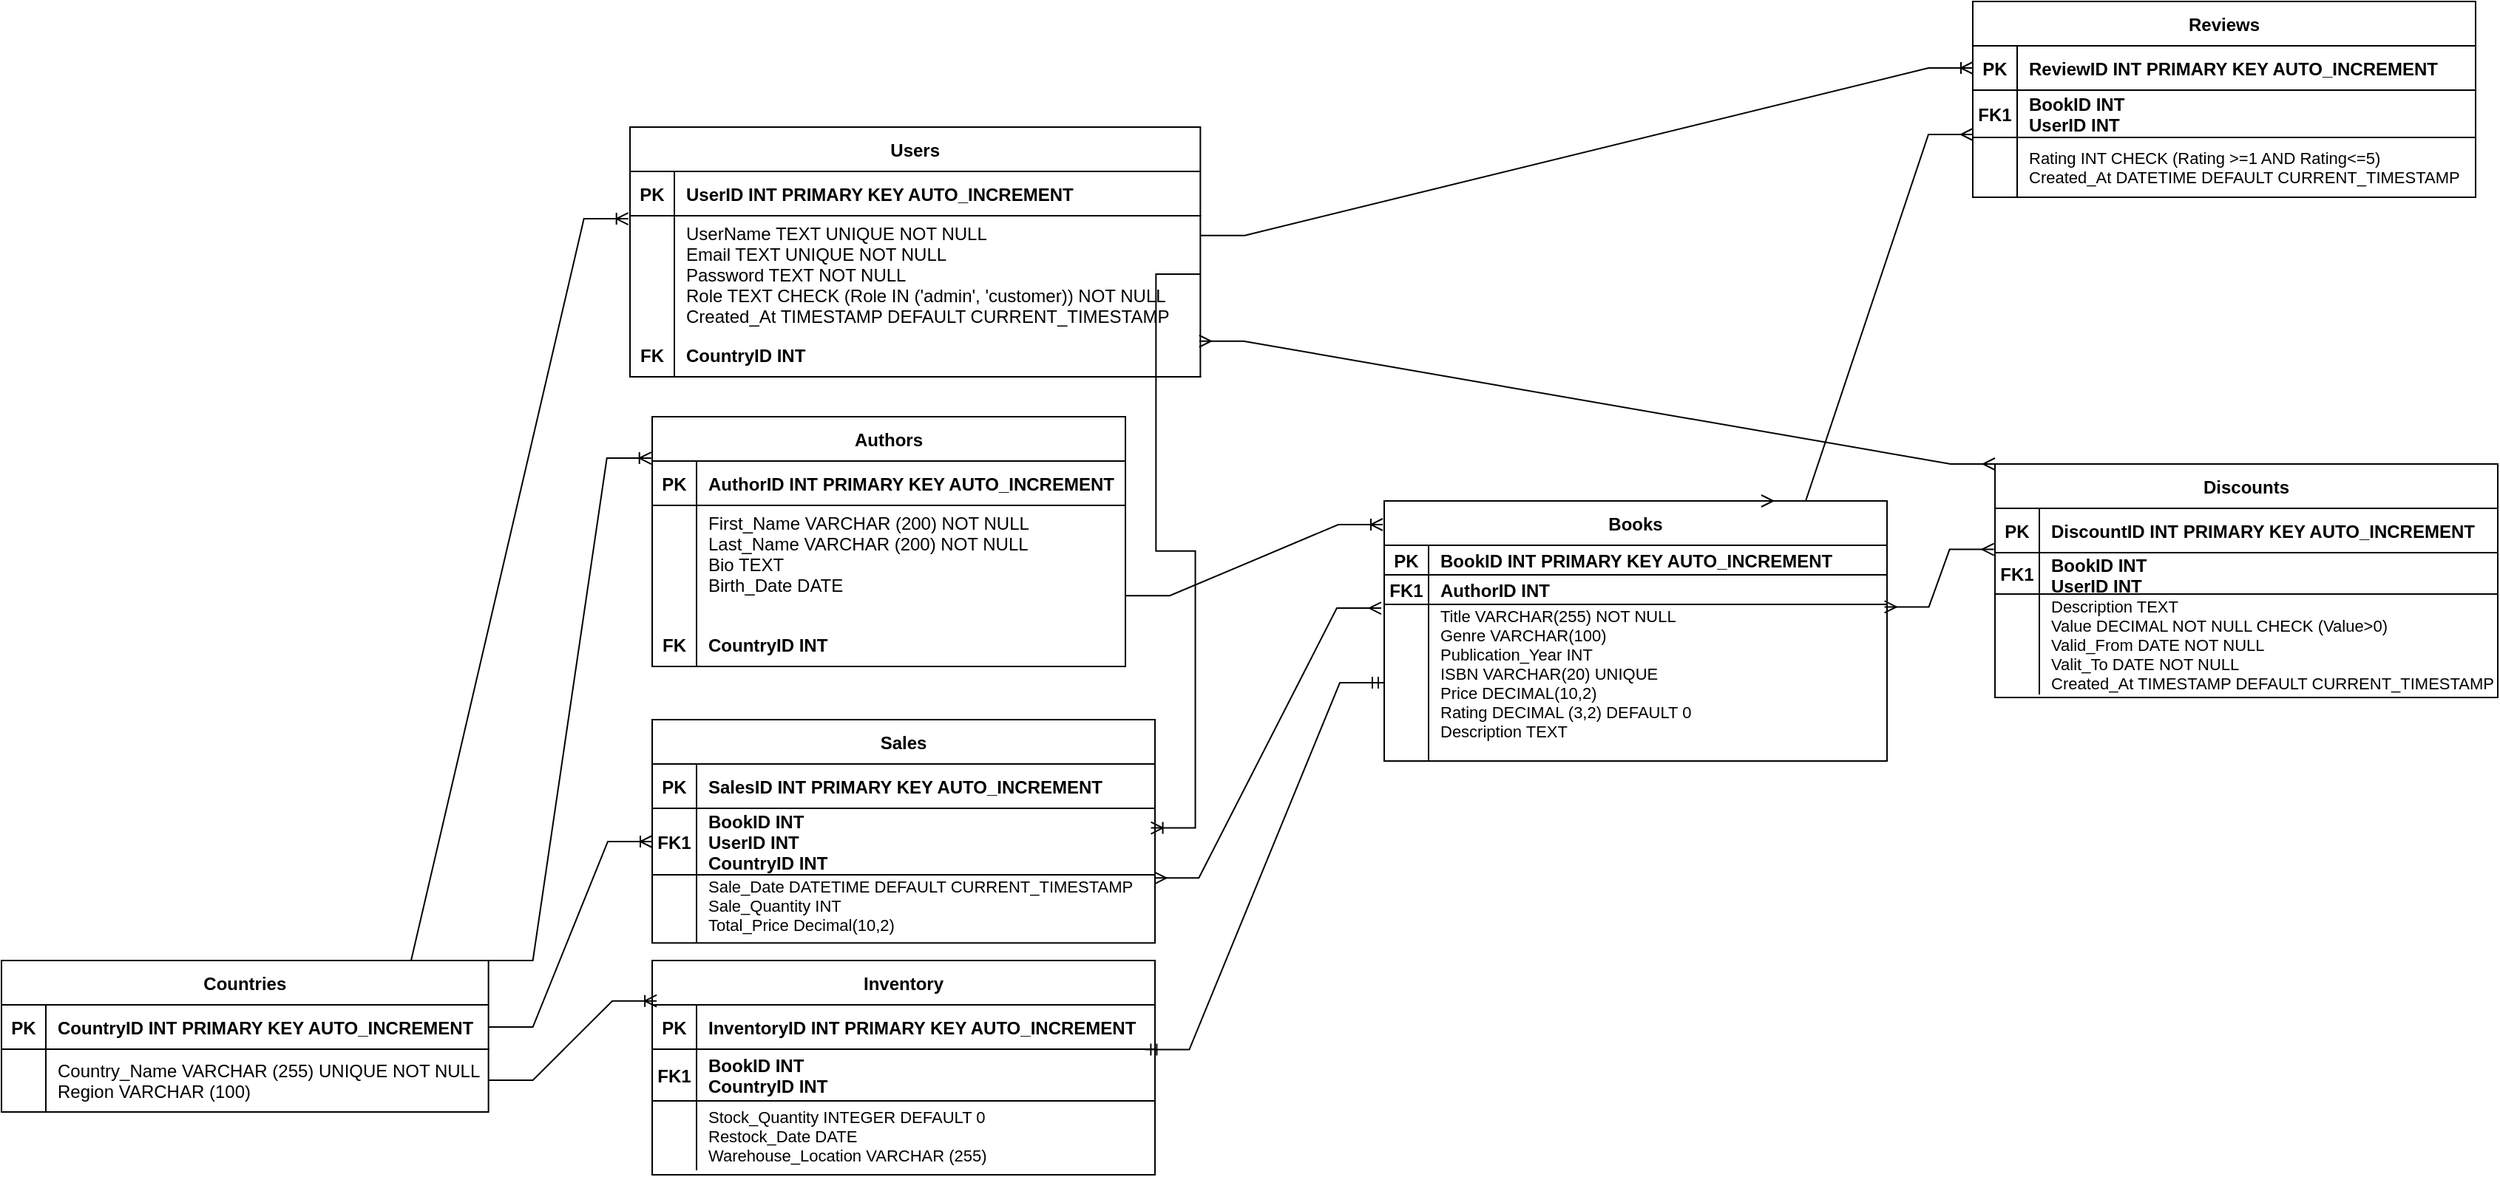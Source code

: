 <mxfile version="26.0.4" pages="2">
  <diagram id="R2lEEEUBdFMjLlhIrx00" name="Page-1">
    <mxGraphModel dx="1886" dy="606" grid="0" gridSize="10" guides="1" tooltips="1" connect="1" arrows="1" fold="1" page="1" pageScale="1" pageWidth="850" pageHeight="1100" background="none" math="0" shadow="0" extFonts="Permanent Marker^https://fonts.googleapis.com/css?family=Permanent+Marker">
      <root>
        <mxCell id="0" />
        <mxCell id="1" parent="0" />
        <mxCell id="cJ01mi0zLi6aFo62liPZ-1" value="Books" style="shape=table;startSize=30;container=1;collapsible=1;childLayout=tableLayout;fixedRows=1;rowLines=0;fontStyle=1;align=center;resizeLast=1;" parent="1" vertex="1">
          <mxGeometry x="92" y="601" width="340" height="176" as="geometry">
            <mxRectangle x="255" y="7" width="100" height="30" as="alternateBounds" />
          </mxGeometry>
        </mxCell>
        <mxCell id="cJ01mi0zLi6aFo62liPZ-2" value="" style="shape=partialRectangle;collapsible=0;dropTarget=0;pointerEvents=0;fillColor=none;points=[[0,0.5],[1,0.5]];portConstraint=eastwest;top=0;left=0;right=0;bottom=1;" parent="cJ01mi0zLi6aFo62liPZ-1" vertex="1">
          <mxGeometry y="30" width="340" height="20" as="geometry" />
        </mxCell>
        <mxCell id="cJ01mi0zLi6aFo62liPZ-3" value="PK" style="shape=partialRectangle;overflow=hidden;connectable=0;fillColor=none;top=0;left=0;bottom=0;right=0;fontStyle=1;" parent="cJ01mi0zLi6aFo62liPZ-2" vertex="1">
          <mxGeometry width="30" height="20" as="geometry">
            <mxRectangle width="30" height="20" as="alternateBounds" />
          </mxGeometry>
        </mxCell>
        <mxCell id="cJ01mi0zLi6aFo62liPZ-4" value="BookID INT PRIMARY KEY AUTO_INCREMENT" style="shape=partialRectangle;overflow=hidden;connectable=0;fillColor=none;top=0;left=0;bottom=0;right=0;align=left;spacingLeft=6;fontStyle=1;" parent="cJ01mi0zLi6aFo62liPZ-2" vertex="1">
          <mxGeometry x="30" width="310" height="20" as="geometry">
            <mxRectangle width="310" height="20" as="alternateBounds" />
          </mxGeometry>
        </mxCell>
        <mxCell id="cJ01mi0zLi6aFo62liPZ-5" value="" style="shape=partialRectangle;collapsible=0;dropTarget=0;pointerEvents=0;fillColor=none;points=[[0,0.5],[1,0.5]];portConstraint=eastwest;top=0;left=0;right=0;bottom=1;" parent="cJ01mi0zLi6aFo62liPZ-1" vertex="1">
          <mxGeometry y="50" width="340" height="20" as="geometry" />
        </mxCell>
        <mxCell id="cJ01mi0zLi6aFo62liPZ-6" value="FK1" style="shape=partialRectangle;overflow=hidden;connectable=0;fillColor=none;top=0;left=0;bottom=0;right=0;fontStyle=1;" parent="cJ01mi0zLi6aFo62liPZ-5" vertex="1">
          <mxGeometry width="30" height="20" as="geometry">
            <mxRectangle width="30" height="20" as="alternateBounds" />
          </mxGeometry>
        </mxCell>
        <mxCell id="cJ01mi0zLi6aFo62liPZ-7" value="AuthorID INT " style="shape=partialRectangle;overflow=hidden;connectable=0;fillColor=none;top=0;left=0;bottom=0;right=0;align=left;spacingLeft=6;fontStyle=1;" parent="cJ01mi0zLi6aFo62liPZ-5" vertex="1">
          <mxGeometry x="30" width="310" height="20" as="geometry">
            <mxRectangle width="310" height="20" as="alternateBounds" />
          </mxGeometry>
        </mxCell>
        <mxCell id="cJ01mi0zLi6aFo62liPZ-8" value="" style="shape=partialRectangle;collapsible=0;dropTarget=0;pointerEvents=0;fillColor=none;points=[[0,0.5],[1,0.5]];portConstraint=eastwest;top=0;left=0;right=0;bottom=0;" parent="cJ01mi0zLi6aFo62liPZ-1" vertex="1">
          <mxGeometry y="70" width="340" height="106" as="geometry" />
        </mxCell>
        <mxCell id="cJ01mi0zLi6aFo62liPZ-9" value="" style="shape=partialRectangle;overflow=hidden;connectable=0;fillColor=none;top=0;left=0;bottom=0;right=0;" parent="cJ01mi0zLi6aFo62liPZ-8" vertex="1">
          <mxGeometry width="30" height="106" as="geometry">
            <mxRectangle width="30" height="106" as="alternateBounds" />
          </mxGeometry>
        </mxCell>
        <mxCell id="cJ01mi0zLi6aFo62liPZ-10" value="Title VARCHAR(255) NOT NULL&#xa;Genre VARCHAR(100)&#xa;Publication_Year INT&#xa;ISBN VARCHAR(20) UNIQUE&#xa;Price DECIMAL(10,2)&#xa;Rating DECIMAL (3,2) DEFAULT 0&#xa;Description TEXT&#xa;" style="shape=partialRectangle;overflow=hidden;connectable=0;fillColor=none;top=0;left=0;bottom=0;right=0;align=left;spacingLeft=6;fontSize=11;" parent="cJ01mi0zLi6aFo62liPZ-8" vertex="1">
          <mxGeometry x="30" width="310" height="106" as="geometry">
            <mxRectangle width="310" height="106" as="alternateBounds" />
          </mxGeometry>
        </mxCell>
        <mxCell id="cJ01mi0zLi6aFo62liPZ-11" value="Authors" style="shape=table;startSize=30;container=1;collapsible=1;childLayout=tableLayout;fixedRows=1;rowLines=0;fontStyle=1;align=center;resizeLast=1;" parent="1" vertex="1">
          <mxGeometry x="-403" y="544" width="320" height="169" as="geometry">
            <mxRectangle x="150" y="320" width="100" height="30" as="alternateBounds" />
          </mxGeometry>
        </mxCell>
        <mxCell id="cJ01mi0zLi6aFo62liPZ-12" value="" style="shape=partialRectangle;collapsible=0;dropTarget=0;pointerEvents=0;fillColor=none;points=[[0,0.5],[1,0.5]];portConstraint=eastwest;top=0;left=0;right=0;bottom=1;" parent="cJ01mi0zLi6aFo62liPZ-11" vertex="1">
          <mxGeometry y="30" width="320" height="30" as="geometry" />
        </mxCell>
        <mxCell id="cJ01mi0zLi6aFo62liPZ-13" value="PK" style="shape=partialRectangle;overflow=hidden;connectable=0;fillColor=none;top=0;left=0;bottom=0;right=0;fontStyle=1;" parent="cJ01mi0zLi6aFo62liPZ-12" vertex="1">
          <mxGeometry width="30" height="30" as="geometry">
            <mxRectangle width="30" height="30" as="alternateBounds" />
          </mxGeometry>
        </mxCell>
        <mxCell id="cJ01mi0zLi6aFo62liPZ-14" value="AuthorID INT PRIMARY KEY AUTO_INCREMENT" style="shape=partialRectangle;overflow=hidden;connectable=0;fillColor=none;top=0;left=0;bottom=0;right=0;align=left;spacingLeft=6;fontStyle=1;" parent="cJ01mi0zLi6aFo62liPZ-12" vertex="1">
          <mxGeometry x="30" width="290" height="30" as="geometry">
            <mxRectangle width="290" height="30" as="alternateBounds" />
          </mxGeometry>
        </mxCell>
        <mxCell id="cJ01mi0zLi6aFo62liPZ-15" value="" style="shape=partialRectangle;collapsible=0;dropTarget=0;pointerEvents=0;fillColor=none;points=[[0,0.5],[1,0.5]];portConstraint=eastwest;top=0;left=0;right=0;bottom=0;" parent="cJ01mi0zLi6aFo62liPZ-11" vertex="1">
          <mxGeometry y="60" width="320" height="79" as="geometry" />
        </mxCell>
        <mxCell id="cJ01mi0zLi6aFo62liPZ-16" value="" style="shape=partialRectangle;overflow=hidden;connectable=0;fillColor=none;top=0;left=0;bottom=0;right=0;" parent="cJ01mi0zLi6aFo62liPZ-15" vertex="1">
          <mxGeometry width="30" height="79" as="geometry">
            <mxRectangle width="30" height="79" as="alternateBounds" />
          </mxGeometry>
        </mxCell>
        <mxCell id="cJ01mi0zLi6aFo62liPZ-17" value="First_Name VARCHAR (200) NOT NULL&#xa;Last_Name VARCHAR (200) NOT NULL&#xa;Bio TEXT&#xa;Birth_Date DATE&#xa;" style="shape=partialRectangle;overflow=hidden;connectable=0;fillColor=none;top=0;left=0;bottom=0;right=0;align=left;spacingLeft=6;" parent="cJ01mi0zLi6aFo62liPZ-15" vertex="1">
          <mxGeometry x="30" width="290" height="79" as="geometry">
            <mxRectangle width="290" height="79" as="alternateBounds" />
          </mxGeometry>
        </mxCell>
        <mxCell id="N1fqVSx4eap81jXEMz1H-4" value="" style="shape=partialRectangle;collapsible=0;dropTarget=0;pointerEvents=0;fillColor=none;points=[[0,0.5],[1,0.5]];portConstraint=eastwest;top=0;left=0;right=0;bottom=1;" parent="cJ01mi0zLi6aFo62liPZ-11" vertex="1">
          <mxGeometry y="139" width="320" height="30" as="geometry" />
        </mxCell>
        <mxCell id="N1fqVSx4eap81jXEMz1H-5" value="FK" style="shape=partialRectangle;overflow=hidden;connectable=0;fillColor=none;top=0;left=0;bottom=0;right=0;fontStyle=1;" parent="N1fqVSx4eap81jXEMz1H-4" vertex="1">
          <mxGeometry width="30" height="30" as="geometry">
            <mxRectangle width="30" height="30" as="alternateBounds" />
          </mxGeometry>
        </mxCell>
        <mxCell id="N1fqVSx4eap81jXEMz1H-6" value="CountryID INT" style="shape=partialRectangle;overflow=hidden;connectable=0;fillColor=none;top=0;left=0;bottom=0;right=0;align=left;spacingLeft=6;fontStyle=1;" parent="N1fqVSx4eap81jXEMz1H-4" vertex="1">
          <mxGeometry x="30" width="290" height="30" as="geometry">
            <mxRectangle width="290" height="30" as="alternateBounds" />
          </mxGeometry>
        </mxCell>
        <mxCell id="cJ01mi0zLi6aFo62liPZ-32" value="Inventory" style="shape=table;startSize=30;container=1;collapsible=1;childLayout=tableLayout;fixedRows=1;rowLines=0;fontStyle=1;align=center;resizeLast=1;" parent="1" vertex="1">
          <mxGeometry x="-403" y="912" width="340" height="145" as="geometry">
            <mxRectangle x="565" y="422" width="100" height="30" as="alternateBounds" />
          </mxGeometry>
        </mxCell>
        <mxCell id="cJ01mi0zLi6aFo62liPZ-33" value="" style="shape=partialRectangle;collapsible=0;dropTarget=0;pointerEvents=0;fillColor=none;points=[[0,0.5],[1,0.5]];portConstraint=eastwest;top=0;left=0;right=0;bottom=1;" parent="cJ01mi0zLi6aFo62liPZ-32" vertex="1">
          <mxGeometry y="30" width="340" height="30" as="geometry" />
        </mxCell>
        <mxCell id="cJ01mi0zLi6aFo62liPZ-34" value="PK" style="shape=partialRectangle;overflow=hidden;connectable=0;fillColor=none;top=0;left=0;bottom=0;right=0;fontStyle=1;" parent="cJ01mi0zLi6aFo62liPZ-33" vertex="1">
          <mxGeometry width="30" height="30" as="geometry">
            <mxRectangle width="30" height="30" as="alternateBounds" />
          </mxGeometry>
        </mxCell>
        <mxCell id="cJ01mi0zLi6aFo62liPZ-35" value="InventoryID INT PRIMARY KEY AUTO_INCREMENT" style="shape=partialRectangle;overflow=hidden;connectable=0;fillColor=none;top=0;left=0;bottom=0;right=0;align=left;spacingLeft=6;fontStyle=1;" parent="cJ01mi0zLi6aFo62liPZ-33" vertex="1">
          <mxGeometry x="30" width="310" height="30" as="geometry">
            <mxRectangle width="310" height="30" as="alternateBounds" />
          </mxGeometry>
        </mxCell>
        <mxCell id="cJ01mi0zLi6aFo62liPZ-36" value="" style="shape=partialRectangle;collapsible=0;dropTarget=0;pointerEvents=0;fillColor=none;points=[[0,0.5],[1,0.5]];portConstraint=eastwest;top=0;left=0;right=0;bottom=1;" parent="cJ01mi0zLi6aFo62liPZ-32" vertex="1">
          <mxGeometry y="60" width="340" height="35" as="geometry" />
        </mxCell>
        <mxCell id="cJ01mi0zLi6aFo62liPZ-37" value="FK1" style="shape=partialRectangle;overflow=hidden;connectable=0;fillColor=none;top=0;left=0;bottom=0;right=0;fontStyle=1;" parent="cJ01mi0zLi6aFo62liPZ-36" vertex="1">
          <mxGeometry width="30" height="35" as="geometry">
            <mxRectangle width="30" height="35" as="alternateBounds" />
          </mxGeometry>
        </mxCell>
        <mxCell id="cJ01mi0zLi6aFo62liPZ-38" value="BookID INT&#xa;CountryID INT" style="shape=partialRectangle;overflow=hidden;connectable=0;fillColor=none;top=0;left=0;bottom=0;right=0;align=left;spacingLeft=6;fontStyle=1;" parent="cJ01mi0zLi6aFo62liPZ-36" vertex="1">
          <mxGeometry x="30" width="310" height="35" as="geometry">
            <mxRectangle width="310" height="35" as="alternateBounds" />
          </mxGeometry>
        </mxCell>
        <mxCell id="cJ01mi0zLi6aFo62liPZ-39" value="" style="shape=partialRectangle;collapsible=0;dropTarget=0;pointerEvents=0;fillColor=none;points=[[0,0.5],[1,0.5]];portConstraint=eastwest;top=0;left=0;right=0;bottom=0;" parent="cJ01mi0zLi6aFo62liPZ-32" vertex="1">
          <mxGeometry y="95" width="340" height="47" as="geometry" />
        </mxCell>
        <mxCell id="cJ01mi0zLi6aFo62liPZ-40" value="" style="shape=partialRectangle;overflow=hidden;connectable=0;fillColor=none;top=0;left=0;bottom=0;right=0;" parent="cJ01mi0zLi6aFo62liPZ-39" vertex="1">
          <mxGeometry width="30" height="47" as="geometry">
            <mxRectangle width="30" height="47" as="alternateBounds" />
          </mxGeometry>
        </mxCell>
        <mxCell id="cJ01mi0zLi6aFo62liPZ-41" value="Stock_Quantity INTEGER DEFAULT 0&#xa;Restock_Date DATE&#xa;Warehouse_Location VARCHAR (255)" style="shape=partialRectangle;overflow=hidden;connectable=0;fillColor=none;top=0;left=0;bottom=0;right=0;align=left;spacingLeft=6;fontSize=11;" parent="cJ01mi0zLi6aFo62liPZ-39" vertex="1">
          <mxGeometry x="30" width="310" height="47" as="geometry">
            <mxRectangle width="310" height="47" as="alternateBounds" />
          </mxGeometry>
        </mxCell>
        <mxCell id="cJ01mi0zLi6aFo62liPZ-62" value="Countries" style="shape=table;startSize=30;container=1;collapsible=1;childLayout=tableLayout;fixedRows=1;rowLines=0;fontStyle=1;align=center;resizeLast=1;" parent="1" vertex="1">
          <mxGeometry x="-843" y="912" width="329.316" height="102.472" as="geometry">
            <mxRectangle x="150" y="320" width="100" height="30" as="alternateBounds" />
          </mxGeometry>
        </mxCell>
        <mxCell id="cJ01mi0zLi6aFo62liPZ-63" value="" style="shape=partialRectangle;collapsible=0;dropTarget=0;pointerEvents=0;fillColor=none;points=[[0,0.5],[1,0.5]];portConstraint=eastwest;top=0;left=0;right=0;bottom=1;" parent="cJ01mi0zLi6aFo62liPZ-62" vertex="1">
          <mxGeometry y="30" width="329.316" height="30" as="geometry" />
        </mxCell>
        <mxCell id="cJ01mi0zLi6aFo62liPZ-64" value="PK" style="shape=partialRectangle;overflow=hidden;connectable=0;fillColor=none;top=0;left=0;bottom=0;right=0;fontStyle=1;" parent="cJ01mi0zLi6aFo62liPZ-63" vertex="1">
          <mxGeometry width="30" height="30" as="geometry">
            <mxRectangle width="30" height="30" as="alternateBounds" />
          </mxGeometry>
        </mxCell>
        <mxCell id="cJ01mi0zLi6aFo62liPZ-65" value="CountryID INT PRIMARY KEY AUTO_INCREMENT" style="shape=partialRectangle;overflow=hidden;connectable=0;fillColor=none;top=0;left=0;bottom=0;right=0;align=left;spacingLeft=6;fontStyle=1;" parent="cJ01mi0zLi6aFo62liPZ-63" vertex="1">
          <mxGeometry x="30" width="299.316" height="30" as="geometry">
            <mxRectangle width="299.316" height="30" as="alternateBounds" />
          </mxGeometry>
        </mxCell>
        <mxCell id="cJ01mi0zLi6aFo62liPZ-66" value="" style="shape=partialRectangle;collapsible=0;dropTarget=0;pointerEvents=0;fillColor=none;points=[[0,0.5],[1,0.5]];portConstraint=eastwest;top=0;left=0;right=0;bottom=0;" parent="cJ01mi0zLi6aFo62liPZ-62" vertex="1">
          <mxGeometry y="60" width="329.316" height="42" as="geometry" />
        </mxCell>
        <mxCell id="cJ01mi0zLi6aFo62liPZ-67" value="" style="shape=partialRectangle;overflow=hidden;connectable=0;fillColor=none;top=0;left=0;bottom=0;right=0;" parent="cJ01mi0zLi6aFo62liPZ-66" vertex="1">
          <mxGeometry width="30" height="42" as="geometry">
            <mxRectangle width="30" height="42" as="alternateBounds" />
          </mxGeometry>
        </mxCell>
        <mxCell id="cJ01mi0zLi6aFo62liPZ-68" value="Country_Name VARCHAR (255) UNIQUE NOT NULL&#xa;Region VARCHAR (100)" style="shape=partialRectangle;overflow=hidden;connectable=0;fillColor=none;top=0;left=0;bottom=0;right=0;align=left;spacingLeft=6;" parent="cJ01mi0zLi6aFo62liPZ-66" vertex="1">
          <mxGeometry x="30" width="299.316" height="42" as="geometry">
            <mxRectangle width="299.316" height="42" as="alternateBounds" />
          </mxGeometry>
        </mxCell>
        <mxCell id="cJ01mi0zLi6aFo62liPZ-69" value="Sales" style="shape=table;startSize=30;container=1;collapsible=1;childLayout=tableLayout;fixedRows=1;rowLines=0;fontStyle=1;align=center;resizeLast=1;" parent="1" vertex="1">
          <mxGeometry x="-403" y="749" width="340" height="151.082" as="geometry">
            <mxRectangle x="570" y="401" width="100" height="30" as="alternateBounds" />
          </mxGeometry>
        </mxCell>
        <mxCell id="cJ01mi0zLi6aFo62liPZ-70" value="" style="shape=partialRectangle;collapsible=0;dropTarget=0;pointerEvents=0;fillColor=none;points=[[0,0.5],[1,0.5]];portConstraint=eastwest;top=0;left=0;right=0;bottom=1;" parent="cJ01mi0zLi6aFo62liPZ-69" vertex="1">
          <mxGeometry y="30" width="340" height="30" as="geometry" />
        </mxCell>
        <mxCell id="cJ01mi0zLi6aFo62liPZ-71" value="PK" style="shape=partialRectangle;overflow=hidden;connectable=0;fillColor=none;top=0;left=0;bottom=0;right=0;fontStyle=1;" parent="cJ01mi0zLi6aFo62liPZ-70" vertex="1">
          <mxGeometry width="30" height="30" as="geometry">
            <mxRectangle width="30" height="30" as="alternateBounds" />
          </mxGeometry>
        </mxCell>
        <mxCell id="cJ01mi0zLi6aFo62liPZ-72" value="SalesID INT PRIMARY KEY AUTO_INCREMENT" style="shape=partialRectangle;overflow=hidden;connectable=0;fillColor=none;top=0;left=0;bottom=0;right=0;align=left;spacingLeft=6;fontStyle=1;" parent="cJ01mi0zLi6aFo62liPZ-70" vertex="1">
          <mxGeometry x="30" width="310" height="30" as="geometry">
            <mxRectangle width="310" height="30" as="alternateBounds" />
          </mxGeometry>
        </mxCell>
        <mxCell id="cJ01mi0zLi6aFo62liPZ-73" value="" style="shape=partialRectangle;collapsible=0;dropTarget=0;pointerEvents=0;fillColor=none;points=[[0,0.5],[1,0.5]];portConstraint=eastwest;top=0;left=0;right=0;bottom=1;" parent="cJ01mi0zLi6aFo62liPZ-69" vertex="1">
          <mxGeometry y="60" width="340" height="45" as="geometry" />
        </mxCell>
        <mxCell id="cJ01mi0zLi6aFo62liPZ-74" value="FK1" style="shape=partialRectangle;overflow=hidden;connectable=0;fillColor=none;top=0;left=0;bottom=0;right=0;fontStyle=1;" parent="cJ01mi0zLi6aFo62liPZ-73" vertex="1">
          <mxGeometry width="30" height="45" as="geometry">
            <mxRectangle width="30" height="45" as="alternateBounds" />
          </mxGeometry>
        </mxCell>
        <mxCell id="cJ01mi0zLi6aFo62liPZ-75" value="BookID INT&#xa;UserID INT&#xa;CountryID INT" style="shape=partialRectangle;overflow=hidden;connectable=0;fillColor=none;top=0;left=0;bottom=0;right=0;align=left;spacingLeft=6;fontStyle=1;" parent="cJ01mi0zLi6aFo62liPZ-73" vertex="1">
          <mxGeometry x="30" width="310" height="45" as="geometry">
            <mxRectangle width="310" height="45" as="alternateBounds" />
          </mxGeometry>
        </mxCell>
        <mxCell id="cJ01mi0zLi6aFo62liPZ-76" value="" style="shape=partialRectangle;collapsible=0;dropTarget=0;pointerEvents=0;fillColor=none;points=[[0,0.5],[1,0.5]];portConstraint=eastwest;top=0;left=0;right=0;bottom=0;" parent="cJ01mi0zLi6aFo62liPZ-69" vertex="1">
          <mxGeometry y="105" width="340" height="46" as="geometry" />
        </mxCell>
        <mxCell id="cJ01mi0zLi6aFo62liPZ-77" value="" style="shape=partialRectangle;overflow=hidden;connectable=0;fillColor=none;top=0;left=0;bottom=0;right=0;" parent="cJ01mi0zLi6aFo62liPZ-76" vertex="1">
          <mxGeometry width="30" height="46" as="geometry">
            <mxRectangle width="30" height="46" as="alternateBounds" />
          </mxGeometry>
        </mxCell>
        <mxCell id="cJ01mi0zLi6aFo62liPZ-78" value="Sale_Date DATETIME DEFAULT CURRENT_TIMESTAMP&#xa;Sale_Quantity INT&#xa;Total_Price Decimal(10,2)&#xa;" style="shape=partialRectangle;overflow=hidden;connectable=0;fillColor=none;top=0;left=0;bottom=0;right=0;align=left;spacingLeft=6;fontSize=11;" parent="cJ01mi0zLi6aFo62liPZ-76" vertex="1">
          <mxGeometry x="30" width="310" height="46" as="geometry">
            <mxRectangle width="310" height="46" as="alternateBounds" />
          </mxGeometry>
        </mxCell>
        <mxCell id="cJ01mi0zLi6aFo62liPZ-79" value="Reviews" style="shape=table;startSize=30;container=1;collapsible=1;childLayout=tableLayout;fixedRows=1;rowLines=0;fontStyle=1;align=center;resizeLast=1;" parent="1" vertex="1">
          <mxGeometry x="490" y="263" width="340" height="132.438" as="geometry">
            <mxRectangle x="570" y="401" width="100" height="30" as="alternateBounds" />
          </mxGeometry>
        </mxCell>
        <mxCell id="cJ01mi0zLi6aFo62liPZ-80" value="" style="shape=partialRectangle;collapsible=0;dropTarget=0;pointerEvents=0;fillColor=none;points=[[0,0.5],[1,0.5]];portConstraint=eastwest;top=0;left=0;right=0;bottom=1;" parent="cJ01mi0zLi6aFo62liPZ-79" vertex="1">
          <mxGeometry y="30" width="340" height="30" as="geometry" />
        </mxCell>
        <mxCell id="cJ01mi0zLi6aFo62liPZ-81" value="PK" style="shape=partialRectangle;overflow=hidden;connectable=0;fillColor=none;top=0;left=0;bottom=0;right=0;fontStyle=1;" parent="cJ01mi0zLi6aFo62liPZ-80" vertex="1">
          <mxGeometry width="30" height="30" as="geometry">
            <mxRectangle width="30" height="30" as="alternateBounds" />
          </mxGeometry>
        </mxCell>
        <mxCell id="cJ01mi0zLi6aFo62liPZ-82" value="ReviewID INT PRIMARY KEY AUTO_INCREMENT" style="shape=partialRectangle;overflow=hidden;connectable=0;fillColor=none;top=0;left=0;bottom=0;right=0;align=left;spacingLeft=6;fontStyle=1;" parent="cJ01mi0zLi6aFo62liPZ-80" vertex="1">
          <mxGeometry x="30" width="310" height="30" as="geometry">
            <mxRectangle width="310" height="30" as="alternateBounds" />
          </mxGeometry>
        </mxCell>
        <mxCell id="cJ01mi0zLi6aFo62liPZ-83" value="" style="shape=partialRectangle;collapsible=0;dropTarget=0;pointerEvents=0;fillColor=none;points=[[0,0.5],[1,0.5]];portConstraint=eastwest;top=0;left=0;right=0;bottom=1;" parent="cJ01mi0zLi6aFo62liPZ-79" vertex="1">
          <mxGeometry y="60" width="340" height="32" as="geometry" />
        </mxCell>
        <mxCell id="cJ01mi0zLi6aFo62liPZ-84" value="FK1" style="shape=partialRectangle;overflow=hidden;connectable=0;fillColor=none;top=0;left=0;bottom=0;right=0;fontStyle=1;" parent="cJ01mi0zLi6aFo62liPZ-83" vertex="1">
          <mxGeometry width="30" height="32" as="geometry">
            <mxRectangle width="30" height="32" as="alternateBounds" />
          </mxGeometry>
        </mxCell>
        <mxCell id="cJ01mi0zLi6aFo62liPZ-85" value="BookID INT&#xa;UserID INT" style="shape=partialRectangle;overflow=hidden;connectable=0;fillColor=none;top=0;left=0;bottom=0;right=0;align=left;spacingLeft=6;fontStyle=1;" parent="cJ01mi0zLi6aFo62liPZ-83" vertex="1">
          <mxGeometry x="30" width="310" height="32" as="geometry">
            <mxRectangle width="310" height="32" as="alternateBounds" />
          </mxGeometry>
        </mxCell>
        <mxCell id="cJ01mi0zLi6aFo62liPZ-86" value="" style="shape=partialRectangle;collapsible=0;dropTarget=0;pointerEvents=0;fillColor=none;points=[[0,0.5],[1,0.5]];portConstraint=eastwest;top=0;left=0;right=0;bottom=0;" parent="cJ01mi0zLi6aFo62liPZ-79" vertex="1">
          <mxGeometry y="92" width="340" height="40" as="geometry" />
        </mxCell>
        <mxCell id="cJ01mi0zLi6aFo62liPZ-87" value="" style="shape=partialRectangle;overflow=hidden;connectable=0;fillColor=none;top=0;left=0;bottom=0;right=0;" parent="cJ01mi0zLi6aFo62liPZ-86" vertex="1">
          <mxGeometry width="30" height="40" as="geometry">
            <mxRectangle width="30" height="40" as="alternateBounds" />
          </mxGeometry>
        </mxCell>
        <mxCell id="cJ01mi0zLi6aFo62liPZ-88" value="Rating INT CHECK (Rating &gt;=1 AND Rating&lt;=5)&#xa;Created_At DATETIME DEFAULT CURRENT_TIMESTAMP" style="shape=partialRectangle;overflow=hidden;connectable=0;fillColor=none;top=0;left=0;bottom=0;right=0;align=left;spacingLeft=6;fontSize=11;" parent="cJ01mi0zLi6aFo62liPZ-86" vertex="1">
          <mxGeometry x="30" width="310" height="40" as="geometry">
            <mxRectangle width="310" height="40" as="alternateBounds" />
          </mxGeometry>
        </mxCell>
        <mxCell id="cJ01mi0zLi6aFo62liPZ-99" value="Discounts" style="shape=table;startSize=30;container=1;collapsible=1;childLayout=tableLayout;fixedRows=1;rowLines=0;fontStyle=1;align=center;resizeLast=1;" parent="1" vertex="1">
          <mxGeometry x="505" y="576" width="340" height="158" as="geometry">
            <mxRectangle x="570" y="401" width="100" height="30" as="alternateBounds" />
          </mxGeometry>
        </mxCell>
        <mxCell id="cJ01mi0zLi6aFo62liPZ-100" value="" style="shape=partialRectangle;collapsible=0;dropTarget=0;pointerEvents=0;fillColor=none;points=[[0,0.5],[1,0.5]];portConstraint=eastwest;top=0;left=0;right=0;bottom=1;" parent="cJ01mi0zLi6aFo62liPZ-99" vertex="1">
          <mxGeometry y="30" width="340" height="30" as="geometry" />
        </mxCell>
        <mxCell id="cJ01mi0zLi6aFo62liPZ-101" value="PK" style="shape=partialRectangle;overflow=hidden;connectable=0;fillColor=none;top=0;left=0;bottom=0;right=0;fontStyle=1;" parent="cJ01mi0zLi6aFo62liPZ-100" vertex="1">
          <mxGeometry width="30" height="30" as="geometry">
            <mxRectangle width="30" height="30" as="alternateBounds" />
          </mxGeometry>
        </mxCell>
        <mxCell id="cJ01mi0zLi6aFo62liPZ-102" value="DiscountID INT PRIMARY KEY AUTO_INCREMENT" style="shape=partialRectangle;overflow=hidden;connectable=0;fillColor=none;top=0;left=0;bottom=0;right=0;align=left;spacingLeft=6;fontStyle=1;" parent="cJ01mi0zLi6aFo62liPZ-100" vertex="1">
          <mxGeometry x="30" width="310" height="30" as="geometry">
            <mxRectangle width="310" height="30" as="alternateBounds" />
          </mxGeometry>
        </mxCell>
        <mxCell id="cJ01mi0zLi6aFo62liPZ-103" value="" style="shape=partialRectangle;collapsible=0;dropTarget=0;pointerEvents=0;fillColor=none;points=[[0,0.5],[1,0.5]];portConstraint=eastwest;top=0;left=0;right=0;bottom=1;" parent="cJ01mi0zLi6aFo62liPZ-99" vertex="1">
          <mxGeometry y="60" width="340" height="28" as="geometry" />
        </mxCell>
        <mxCell id="cJ01mi0zLi6aFo62liPZ-104" value="FK1" style="shape=partialRectangle;overflow=hidden;connectable=0;fillColor=none;top=0;left=0;bottom=0;right=0;fontStyle=1;" parent="cJ01mi0zLi6aFo62liPZ-103" vertex="1">
          <mxGeometry width="30" height="28" as="geometry">
            <mxRectangle width="30" height="28" as="alternateBounds" />
          </mxGeometry>
        </mxCell>
        <mxCell id="cJ01mi0zLi6aFo62liPZ-105" value="BookID INT&#xa;UserID INT" style="shape=partialRectangle;overflow=hidden;connectable=0;fillColor=none;top=0;left=0;bottom=0;right=0;align=left;spacingLeft=6;fontStyle=1;" parent="cJ01mi0zLi6aFo62liPZ-103" vertex="1">
          <mxGeometry x="30" width="310" height="28" as="geometry">
            <mxRectangle width="310" height="28" as="alternateBounds" />
          </mxGeometry>
        </mxCell>
        <mxCell id="cJ01mi0zLi6aFo62liPZ-106" value="" style="shape=partialRectangle;collapsible=0;dropTarget=0;pointerEvents=0;fillColor=none;points=[[0,0.5],[1,0.5]];portConstraint=eastwest;top=0;left=0;right=0;bottom=0;" parent="cJ01mi0zLi6aFo62liPZ-99" vertex="1">
          <mxGeometry y="88" width="340" height="68" as="geometry" />
        </mxCell>
        <mxCell id="cJ01mi0zLi6aFo62liPZ-107" value="" style="shape=partialRectangle;overflow=hidden;connectable=0;fillColor=none;top=0;left=0;bottom=0;right=0;" parent="cJ01mi0zLi6aFo62liPZ-106" vertex="1">
          <mxGeometry width="30" height="68" as="geometry">
            <mxRectangle width="30" height="68" as="alternateBounds" />
          </mxGeometry>
        </mxCell>
        <mxCell id="cJ01mi0zLi6aFo62liPZ-108" value="Description TEXT&#xa;Value DECIMAL NOT NULL CHECK (Value&gt;0)&#xa;Valid_From DATE NOT NULL&#xa;Valit_To DATE NOT NULL&#xa;Created_At TIMESTAMP DEFAULT CURRENT_TIMESTAMP" style="shape=partialRectangle;overflow=hidden;connectable=0;fillColor=none;top=0;left=0;bottom=0;right=0;align=left;spacingLeft=6;fontSize=11;" parent="cJ01mi0zLi6aFo62liPZ-106" vertex="1">
          <mxGeometry x="30" width="310" height="68" as="geometry">
            <mxRectangle width="310" height="68" as="alternateBounds" />
          </mxGeometry>
        </mxCell>
        <mxCell id="cJ01mi0zLi6aFo62liPZ-109" value="Users" style="shape=table;startSize=30;container=1;collapsible=1;childLayout=tableLayout;fixedRows=1;rowLines=0;fontStyle=1;align=center;resizeLast=1;" parent="1" vertex="1">
          <mxGeometry x="-418" y="348" width="385.68" height="169" as="geometry">
            <mxRectangle x="150" y="320" width="100" height="30" as="alternateBounds" />
          </mxGeometry>
        </mxCell>
        <mxCell id="cJ01mi0zLi6aFo62liPZ-110" value="" style="shape=partialRectangle;collapsible=0;dropTarget=0;pointerEvents=0;fillColor=none;points=[[0,0.5],[1,0.5]];portConstraint=eastwest;top=0;left=0;right=0;bottom=1;" parent="cJ01mi0zLi6aFo62liPZ-109" vertex="1">
          <mxGeometry y="30" width="385.68" height="30" as="geometry" />
        </mxCell>
        <mxCell id="cJ01mi0zLi6aFo62liPZ-111" value="PK" style="shape=partialRectangle;overflow=hidden;connectable=0;fillColor=none;top=0;left=0;bottom=0;right=0;fontStyle=1;" parent="cJ01mi0zLi6aFo62liPZ-110" vertex="1">
          <mxGeometry width="30" height="30" as="geometry">
            <mxRectangle width="30" height="30" as="alternateBounds" />
          </mxGeometry>
        </mxCell>
        <mxCell id="cJ01mi0zLi6aFo62liPZ-112" value="UserID INT PRIMARY KEY AUTO_INCREMENT" style="shape=partialRectangle;overflow=hidden;connectable=0;fillColor=none;top=0;left=0;bottom=0;right=0;align=left;spacingLeft=6;fontStyle=1;" parent="cJ01mi0zLi6aFo62liPZ-110" vertex="1">
          <mxGeometry x="30" width="355.68" height="30" as="geometry">
            <mxRectangle width="355.68" height="30" as="alternateBounds" />
          </mxGeometry>
        </mxCell>
        <mxCell id="cJ01mi0zLi6aFo62liPZ-113" value="" style="shape=partialRectangle;collapsible=0;dropTarget=0;pointerEvents=0;fillColor=none;points=[[0,0.5],[1,0.5]];portConstraint=eastwest;top=0;left=0;right=0;bottom=0;" parent="cJ01mi0zLi6aFo62liPZ-109" vertex="1">
          <mxGeometry y="60" width="385.68" height="79" as="geometry" />
        </mxCell>
        <mxCell id="cJ01mi0zLi6aFo62liPZ-114" value="" style="shape=partialRectangle;overflow=hidden;connectable=0;fillColor=none;top=0;left=0;bottom=0;right=0;" parent="cJ01mi0zLi6aFo62liPZ-113" vertex="1">
          <mxGeometry width="30" height="79" as="geometry">
            <mxRectangle width="30" height="79" as="alternateBounds" />
          </mxGeometry>
        </mxCell>
        <mxCell id="cJ01mi0zLi6aFo62liPZ-115" value="UserName TEXT UNIQUE NOT NULL&#xa;Email TEXT UNIQUE NOT NULL&#xa;Password TEXT NOT NULL&#xa;Role TEXT CHECK (Role IN (&#39;admin&#39;, &#39;customer)) NOT NULL&#xa;Created_At TIMESTAMP DEFAULT CURRENT_TIMESTAMP" style="shape=partialRectangle;overflow=hidden;connectable=0;fillColor=none;top=0;left=0;bottom=0;right=0;align=left;spacingLeft=6;" parent="cJ01mi0zLi6aFo62liPZ-113" vertex="1">
          <mxGeometry x="30" width="355.68" height="79" as="geometry">
            <mxRectangle width="355.68" height="79" as="alternateBounds" />
          </mxGeometry>
        </mxCell>
        <mxCell id="N1fqVSx4eap81jXEMz1H-1" value="" style="shape=partialRectangle;collapsible=0;dropTarget=0;pointerEvents=0;fillColor=none;points=[[0,0.5],[1,0.5]];portConstraint=eastwest;top=0;left=0;right=0;bottom=1;" parent="cJ01mi0zLi6aFo62liPZ-109" vertex="1">
          <mxGeometry y="139" width="385.68" height="30" as="geometry" />
        </mxCell>
        <mxCell id="N1fqVSx4eap81jXEMz1H-2" value="FK" style="shape=partialRectangle;overflow=hidden;connectable=0;fillColor=none;top=0;left=0;bottom=0;right=0;fontStyle=1;" parent="N1fqVSx4eap81jXEMz1H-1" vertex="1">
          <mxGeometry width="30" height="30" as="geometry">
            <mxRectangle width="30" height="30" as="alternateBounds" />
          </mxGeometry>
        </mxCell>
        <mxCell id="N1fqVSx4eap81jXEMz1H-3" value="CountryID INT " style="shape=partialRectangle;overflow=hidden;connectable=0;fillColor=none;top=0;left=0;bottom=0;right=0;align=left;spacingLeft=6;fontStyle=1;" parent="N1fqVSx4eap81jXEMz1H-1" vertex="1">
          <mxGeometry x="30" width="355.68" height="30" as="geometry">
            <mxRectangle width="355.68" height="30" as="alternateBounds" />
          </mxGeometry>
        </mxCell>
        <mxCell id="N1fqVSx4eap81jXEMz1H-7" value="" style="edgeStyle=entityRelationEdgeStyle;fontSize=12;html=1;endArrow=ERoneToMany;rounded=0;entryX=-0.002;entryY=-0.065;entryDx=0;entryDy=0;entryPerimeter=0;exitX=1;exitY=0;exitDx=0;exitDy=0;" parent="1" source="cJ01mi0zLi6aFo62liPZ-62" target="cJ01mi0zLi6aFo62liPZ-12" edge="1">
          <mxGeometry width="100" height="100" relative="1" as="geometry">
            <mxPoint x="-481" y="681" as="sourcePoint" />
            <mxPoint x="-399.68" y="578" as="targetPoint" />
          </mxGeometry>
        </mxCell>
        <mxCell id="N1fqVSx4eap81jXEMz1H-8" value="" style="edgeStyle=entityRelationEdgeStyle;fontSize=12;html=1;endArrow=ERoneToMany;rounded=0;entryX=-0.003;entryY=0.026;entryDx=0;entryDy=0;entryPerimeter=0;exitX=0.75;exitY=0;exitDx=0;exitDy=0;" parent="1" source="cJ01mi0zLi6aFo62liPZ-62" target="cJ01mi0zLi6aFo62liPZ-113" edge="1">
          <mxGeometry width="100" height="100" relative="1" as="geometry">
            <mxPoint x="-585" y="911" as="sourcePoint" />
            <mxPoint x="-458.97" y="417.32" as="targetPoint" />
          </mxGeometry>
        </mxCell>
        <mxCell id="N1fqVSx4eap81jXEMz1H-9" value="" style="edgeStyle=entityRelationEdgeStyle;fontSize=12;html=1;endArrow=ERoneToMany;rounded=0;entryX=0;entryY=0.5;entryDx=0;entryDy=0;exitX=1;exitY=0.5;exitDx=0;exitDy=0;" parent="1" source="cJ01mi0zLi6aFo62liPZ-63" target="cJ01mi0zLi6aFo62liPZ-73" edge="1">
          <mxGeometry width="100" height="100" relative="1" as="geometry">
            <mxPoint x="-455" y="1122.68" as="sourcePoint" />
            <mxPoint x="-328.97" y="629" as="targetPoint" />
            <Array as="points">
              <mxPoint x="-445" y="899" />
              <mxPoint x="-441" y="900" />
              <mxPoint x="-442" y="901" />
            </Array>
          </mxGeometry>
        </mxCell>
        <mxCell id="N1fqVSx4eap81jXEMz1H-10" value="" style="edgeStyle=entityRelationEdgeStyle;fontSize=12;html=1;endArrow=ERoneToMany;rounded=0;entryX=0.009;entryY=-0.088;entryDx=0;entryDy=0;entryPerimeter=0;exitX=1;exitY=0.5;exitDx=0;exitDy=0;" parent="1" source="cJ01mi0zLi6aFo62liPZ-66" target="cJ01mi0zLi6aFo62liPZ-33" edge="1">
          <mxGeometry width="100" height="100" relative="1" as="geometry">
            <mxPoint x="-498" y="1360" as="sourcePoint" />
            <mxPoint x="-332" y="859" as="targetPoint" />
          </mxGeometry>
        </mxCell>
        <mxCell id="N1fqVSx4eap81jXEMz1H-11" value="" style="edgeStyle=entityRelationEdgeStyle;fontSize=12;html=1;endArrow=ERoneToMany;rounded=0;entryX=0;entryY=0.5;entryDx=0;entryDy=0;exitX=1;exitY=0.169;exitDx=0;exitDy=0;exitPerimeter=0;" parent="1" source="cJ01mi0zLi6aFo62liPZ-113" target="cJ01mi0zLi6aFo62liPZ-80" edge="1">
          <mxGeometry width="100" height="100" relative="1" as="geometry">
            <mxPoint x="-26" y="817" as="sourcePoint" />
            <mxPoint x="140" y="316" as="targetPoint" />
          </mxGeometry>
        </mxCell>
        <mxCell id="N1fqVSx4eap81jXEMz1H-12" value="" style="edgeStyle=entityRelationEdgeStyle;fontSize=12;html=1;endArrow=ERoneToMany;rounded=0;entryX=0.992;entryY=0.295;entryDx=0;entryDy=0;entryPerimeter=0;exitX=1;exitY=0.5;exitDx=0;exitDy=0;" parent="1" source="cJ01mi0zLi6aFo62liPZ-113" target="cJ01mi0zLi6aFo62liPZ-73" edge="1">
          <mxGeometry width="100" height="100" relative="1" as="geometry">
            <mxPoint x="-20" y="459" as="sourcePoint" />
            <mxPoint x="523" y="365" as="targetPoint" />
            <Array as="points">
              <mxPoint x="-24" y="547" />
              <mxPoint x="-32" y="531" />
              <mxPoint x="-20" y="553" />
              <mxPoint x="-28" y="546" />
              <mxPoint x="-45" y="548" />
              <mxPoint x="-16" y="618" />
              <mxPoint x="-27" y="537" />
              <mxPoint x="-24" y="545" />
            </Array>
          </mxGeometry>
        </mxCell>
        <mxCell id="N1fqVSx4eap81jXEMz1H-13" value="" style="edgeStyle=entityRelationEdgeStyle;fontSize=12;html=1;endArrow=ERmany;startArrow=ERmany;rounded=0;exitX=0.998;exitY=0.196;exitDx=0;exitDy=0;exitPerimeter=0;entryX=0;entryY=0;entryDx=0;entryDy=0;" parent="1" source="N1fqVSx4eap81jXEMz1H-1" target="cJ01mi0zLi6aFo62liPZ-99" edge="1">
          <mxGeometry width="100" height="100" relative="1" as="geometry">
            <mxPoint x="107" y="555" as="sourcePoint" />
            <mxPoint x="501" y="586" as="targetPoint" />
            <Array as="points">
              <mxPoint x="242" y="502" />
            </Array>
          </mxGeometry>
        </mxCell>
        <mxCell id="N1fqVSx4eap81jXEMz1H-14" value="" style="edgeStyle=entityRelationEdgeStyle;fontSize=12;html=1;endArrow=ERoneToMany;rounded=0;exitX=1;exitY=0.774;exitDx=0;exitDy=0;exitPerimeter=0;" parent="1" source="cJ01mi0zLi6aFo62liPZ-15" edge="1">
          <mxGeometry width="100" height="100" relative="1" as="geometry">
            <mxPoint x="112" y="958" as="sourcePoint" />
            <mxPoint x="91" y="617" as="targetPoint" />
          </mxGeometry>
        </mxCell>
        <mxCell id="N1fqVSx4eap81jXEMz1H-15" value="" style="edgeStyle=entityRelationEdgeStyle;fontSize=12;html=1;endArrow=ERmandOne;startArrow=ERmandOne;rounded=0;exitX=0.98;exitY=0.008;exitDx=0;exitDy=0;exitPerimeter=0;entryX=0;entryY=0.5;entryDx=0;entryDy=0;" parent="1" source="cJ01mi0zLi6aFo62liPZ-36" target="cJ01mi0zLi6aFo62liPZ-8" edge="1">
          <mxGeometry width="100" height="100" relative="1" as="geometry">
            <mxPoint x="26" y="845" as="sourcePoint" />
            <mxPoint x="126" y="745" as="targetPoint" />
          </mxGeometry>
        </mxCell>
        <mxCell id="N1fqVSx4eap81jXEMz1H-16" value="" style="edgeStyle=entityRelationEdgeStyle;fontSize=12;html=1;endArrow=ERmany;startArrow=ERmany;rounded=0;exitX=0.75;exitY=0;exitDx=0;exitDy=0;" parent="1" source="cJ01mi0zLi6aFo62liPZ-1" edge="1">
          <mxGeometry width="100" height="100" relative="1" as="geometry">
            <mxPoint x="390" y="453" as="sourcePoint" />
            <mxPoint x="490" y="353" as="targetPoint" />
          </mxGeometry>
        </mxCell>
        <mxCell id="N1fqVSx4eap81jXEMz1H-17" value="" style="edgeStyle=entityRelationEdgeStyle;fontSize=12;html=1;endArrow=ERmany;startArrow=ERmany;rounded=0;exitX=0.999;exitY=0.047;exitDx=0;exitDy=0;exitPerimeter=0;entryX=-0.006;entryY=0.024;entryDx=0;entryDy=0;entryPerimeter=0;" parent="1" source="cJ01mi0zLi6aFo62liPZ-76" target="cJ01mi0zLi6aFo62liPZ-8" edge="1">
          <mxGeometry width="100" height="100" relative="1" as="geometry">
            <mxPoint x="-25" y="761" as="sourcePoint" />
            <mxPoint x="118" y="513" as="targetPoint" />
            <Array as="points">
              <mxPoint x="-347" y="881" />
            </Array>
          </mxGeometry>
        </mxCell>
        <mxCell id="N1fqVSx4eap81jXEMz1H-20" value="" style="edgeStyle=entityRelationEdgeStyle;fontSize=12;html=1;endArrow=ERmany;startArrow=ERmany;rounded=0;exitX=0.995;exitY=0.016;exitDx=0;exitDy=0;entryX=-0.002;entryY=0.927;entryDx=0;entryDy=0;entryPerimeter=0;exitPerimeter=0;" parent="1" source="cJ01mi0zLi6aFo62liPZ-8" target="cJ01mi0zLi6aFo62liPZ-100" edge="1">
          <mxGeometry width="100" height="100" relative="1" as="geometry">
            <mxPoint x="434" y="641" as="sourcePoint" />
            <mxPoint x="577" y="393" as="targetPoint" />
          </mxGeometry>
        </mxCell>
      </root>
    </mxGraphModel>
  </diagram>
  <diagram id="F42xr334ET0CJGuRVFNO" name="Page-2">
    <mxGraphModel dx="1036" dy="606" grid="0" gridSize="10" guides="1" tooltips="1" connect="1" arrows="1" fold="1" page="1" pageScale="1" pageWidth="827" pageHeight="1169" math="0" shadow="0">
      <root>
        <mxCell id="0" />
        <mxCell id="1" parent="0" />
        <mxCell id="JIEVYkEVfdcRlCcjLuR6-1" value="Sales" style="shape=table;startSize=30;container=1;collapsible=1;childLayout=tableLayout;fixedRows=1;rowLines=0;fontStyle=1;align=center;resizeLast=1;" vertex="1" parent="1">
          <mxGeometry x="479" y="386" width="340" height="132.438" as="geometry">
            <mxRectangle x="570" y="401" width="100" height="30" as="alternateBounds" />
          </mxGeometry>
        </mxCell>
        <mxCell id="JIEVYkEVfdcRlCcjLuR6-2" value="" style="shape=partialRectangle;collapsible=0;dropTarget=0;pointerEvents=0;fillColor=none;points=[[0,0.5],[1,0.5]];portConstraint=eastwest;top=0;left=0;right=0;bottom=1;" vertex="1" parent="JIEVYkEVfdcRlCcjLuR6-1">
          <mxGeometry y="30" width="340" height="30" as="geometry" />
        </mxCell>
        <mxCell id="JIEVYkEVfdcRlCcjLuR6-3" value="PK" style="shape=partialRectangle;overflow=hidden;connectable=0;fillColor=none;top=0;left=0;bottom=0;right=0;fontStyle=1;" vertex="1" parent="JIEVYkEVfdcRlCcjLuR6-2">
          <mxGeometry width="30" height="30" as="geometry">
            <mxRectangle width="30" height="30" as="alternateBounds" />
          </mxGeometry>
        </mxCell>
        <mxCell id="JIEVYkEVfdcRlCcjLuR6-4" value="SalesID INT PRIMARY KEY AUTO_INCREMENT" style="shape=partialRectangle;overflow=hidden;connectable=0;fillColor=none;top=0;left=0;bottom=0;right=0;align=left;spacingLeft=6;fontStyle=1;" vertex="1" parent="JIEVYkEVfdcRlCcjLuR6-2">
          <mxGeometry x="30" width="310" height="30" as="geometry">
            <mxRectangle width="310" height="30" as="alternateBounds" />
          </mxGeometry>
        </mxCell>
        <mxCell id="JIEVYkEVfdcRlCcjLuR6-5" value="" style="shape=partialRectangle;collapsible=0;dropTarget=0;pointerEvents=0;fillColor=none;points=[[0,0.5],[1,0.5]];portConstraint=eastwest;top=0;left=0;right=0;bottom=1;" vertex="1" parent="JIEVYkEVfdcRlCcjLuR6-1">
          <mxGeometry y="60" width="340" height="32" as="geometry" />
        </mxCell>
        <mxCell id="JIEVYkEVfdcRlCcjLuR6-6" value="FK1" style="shape=partialRectangle;overflow=hidden;connectable=0;fillColor=none;top=0;left=0;bottom=0;right=0;fontStyle=1;" vertex="1" parent="JIEVYkEVfdcRlCcjLuR6-5">
          <mxGeometry width="30" height="32" as="geometry">
            <mxRectangle width="30" height="32" as="alternateBounds" />
          </mxGeometry>
        </mxCell>
        <mxCell id="JIEVYkEVfdcRlCcjLuR6-7" value="BookID INT&#xa;CustomerID INT" style="shape=partialRectangle;overflow=hidden;connectable=0;fillColor=none;top=0;left=0;bottom=0;right=0;align=left;spacingLeft=6;fontStyle=1;" vertex="1" parent="JIEVYkEVfdcRlCcjLuR6-5">
          <mxGeometry x="30" width="310" height="32" as="geometry">
            <mxRectangle width="310" height="32" as="alternateBounds" />
          </mxGeometry>
        </mxCell>
        <mxCell id="JIEVYkEVfdcRlCcjLuR6-8" value="" style="shape=partialRectangle;collapsible=0;dropTarget=0;pointerEvents=0;fillColor=none;points=[[0,0.5],[1,0.5]];portConstraint=eastwest;top=0;left=0;right=0;bottom=0;" vertex="1" parent="JIEVYkEVfdcRlCcjLuR6-1">
          <mxGeometry y="92" width="340" height="40" as="geometry" />
        </mxCell>
        <mxCell id="JIEVYkEVfdcRlCcjLuR6-9" value="" style="shape=partialRectangle;overflow=hidden;connectable=0;fillColor=none;top=0;left=0;bottom=0;right=0;" vertex="1" parent="JIEVYkEVfdcRlCcjLuR6-8">
          <mxGeometry width="30" height="40" as="geometry">
            <mxRectangle width="30" height="40" as="alternateBounds" />
          </mxGeometry>
        </mxCell>
        <mxCell id="JIEVYkEVfdcRlCcjLuR6-10" value="SaleDate DATE&#xa;Quantity INT NOT NULL DEFAULT 1&#xa;FOREIGN KEY (BookID) REFERENCES Books(BookID)&#xa;" style="shape=partialRectangle;overflow=hidden;connectable=0;fillColor=none;top=0;left=0;bottom=0;right=0;align=left;spacingLeft=6;fontSize=11;" vertex="1" parent="JIEVYkEVfdcRlCcjLuR6-8">
          <mxGeometry x="30" width="310" height="40" as="geometry">
            <mxRectangle width="310" height="40" as="alternateBounds" />
          </mxGeometry>
        </mxCell>
        <mxCell id="JIEVYkEVfdcRlCcjLuR6-11" value="Customers" style="shape=table;startSize=30;container=1;collapsible=1;childLayout=tableLayout;fixedRows=1;rowLines=0;fontStyle=1;align=center;resizeLast=1;" vertex="1" parent="1">
          <mxGeometry x="46" y="346" width="340" height="120" as="geometry">
            <mxRectangle x="150" y="390" width="100" height="30" as="alternateBounds" />
          </mxGeometry>
        </mxCell>
        <mxCell id="JIEVYkEVfdcRlCcjLuR6-12" value="" style="shape=partialRectangle;collapsible=0;dropTarget=0;pointerEvents=0;fillColor=none;points=[[0,0.5],[1,0.5]];portConstraint=eastwest;top=0;left=0;right=0;bottom=1;" vertex="1" parent="JIEVYkEVfdcRlCcjLuR6-11">
          <mxGeometry y="30" width="340" height="30" as="geometry" />
        </mxCell>
        <mxCell id="JIEVYkEVfdcRlCcjLuR6-13" value="PK" style="shape=partialRectangle;overflow=hidden;connectable=0;fillColor=none;top=0;left=0;bottom=0;right=0;fontStyle=1;" vertex="1" parent="JIEVYkEVfdcRlCcjLuR6-12">
          <mxGeometry width="30" height="30" as="geometry">
            <mxRectangle width="30" height="30" as="alternateBounds" />
          </mxGeometry>
        </mxCell>
        <mxCell id="JIEVYkEVfdcRlCcjLuR6-14" value="CustomerID INT PRIMARY KEY AUTO_INCREMENT" style="shape=partialRectangle;overflow=hidden;connectable=0;fillColor=none;top=0;left=0;bottom=0;right=0;align=left;spacingLeft=6;fontStyle=1;" vertex="1" parent="JIEVYkEVfdcRlCcjLuR6-12">
          <mxGeometry x="30" width="310" height="30" as="geometry">
            <mxRectangle width="310" height="30" as="alternateBounds" />
          </mxGeometry>
        </mxCell>
        <mxCell id="JIEVYkEVfdcRlCcjLuR6-15" value="" style="shape=partialRectangle;collapsible=0;dropTarget=0;pointerEvents=0;fillColor=none;points=[[0,0.5],[1,0.5]];portConstraint=eastwest;top=0;left=0;right=0;bottom=0;" vertex="1" parent="JIEVYkEVfdcRlCcjLuR6-11">
          <mxGeometry y="60" width="340" height="60" as="geometry" />
        </mxCell>
        <mxCell id="JIEVYkEVfdcRlCcjLuR6-16" value="" style="shape=partialRectangle;overflow=hidden;connectable=0;fillColor=none;top=0;left=0;bottom=0;right=0;" vertex="1" parent="JIEVYkEVfdcRlCcjLuR6-15">
          <mxGeometry width="30" height="60" as="geometry">
            <mxRectangle width="30" height="60" as="alternateBounds" />
          </mxGeometry>
        </mxCell>
        <mxCell id="JIEVYkEVfdcRlCcjLuR6-17" value="CustomerName VARCHAR(50)&#xa;Email (VARCHAR)&#xa;Phone (VARCHAR)&#xa;Country (VARCHAR)" style="shape=partialRectangle;overflow=hidden;connectable=0;fillColor=none;top=0;left=0;bottom=0;right=0;align=left;spacingLeft=6;" vertex="1" parent="JIEVYkEVfdcRlCcjLuR6-15">
          <mxGeometry x="30" width="310" height="60" as="geometry">
            <mxRectangle width="310" height="60" as="alternateBounds" />
          </mxGeometry>
        </mxCell>
        <mxCell id="JIEVYkEVfdcRlCcjLuR6-18" value="Inventory" style="shape=table;startSize=30;container=1;collapsible=1;childLayout=tableLayout;fixedRows=1;rowLines=0;fontStyle=1;align=center;resizeLast=1;" vertex="1" parent="1">
          <mxGeometry x="273" y="164" width="340" height="112" as="geometry">
            <mxRectangle x="565" y="422" width="100" height="30" as="alternateBounds" />
          </mxGeometry>
        </mxCell>
        <mxCell id="JIEVYkEVfdcRlCcjLuR6-19" value="" style="shape=partialRectangle;collapsible=0;dropTarget=0;pointerEvents=0;fillColor=none;points=[[0,0.5],[1,0.5]];portConstraint=eastwest;top=0;left=0;right=0;bottom=1;" vertex="1" parent="JIEVYkEVfdcRlCcjLuR6-18">
          <mxGeometry y="30" width="340" height="30" as="geometry" />
        </mxCell>
        <mxCell id="JIEVYkEVfdcRlCcjLuR6-20" value="PK" style="shape=partialRectangle;overflow=hidden;connectable=0;fillColor=none;top=0;left=0;bottom=0;right=0;fontStyle=1;" vertex="1" parent="JIEVYkEVfdcRlCcjLuR6-19">
          <mxGeometry width="30" height="30" as="geometry">
            <mxRectangle width="30" height="30" as="alternateBounds" />
          </mxGeometry>
        </mxCell>
        <mxCell id="JIEVYkEVfdcRlCcjLuR6-21" value="InventoryID INT PRIMARY KEY AUTO_INCREMENT" style="shape=partialRectangle;overflow=hidden;connectable=0;fillColor=none;top=0;left=0;bottom=0;right=0;align=left;spacingLeft=6;fontStyle=1;" vertex="1" parent="JIEVYkEVfdcRlCcjLuR6-19">
          <mxGeometry x="30" width="310" height="30" as="geometry">
            <mxRectangle width="310" height="30" as="alternateBounds" />
          </mxGeometry>
        </mxCell>
        <mxCell id="JIEVYkEVfdcRlCcjLuR6-22" value="" style="shape=partialRectangle;collapsible=0;dropTarget=0;pointerEvents=0;fillColor=none;points=[[0,0.5],[1,0.5]];portConstraint=eastwest;top=0;left=0;right=0;bottom=1;" vertex="1" parent="JIEVYkEVfdcRlCcjLuR6-18">
          <mxGeometry y="60" width="340" height="20" as="geometry" />
        </mxCell>
        <mxCell id="JIEVYkEVfdcRlCcjLuR6-23" value="FK1" style="shape=partialRectangle;overflow=hidden;connectable=0;fillColor=none;top=0;left=0;bottom=0;right=0;fontStyle=1;" vertex="1" parent="JIEVYkEVfdcRlCcjLuR6-22">
          <mxGeometry width="30" height="20" as="geometry">
            <mxRectangle width="30" height="20" as="alternateBounds" />
          </mxGeometry>
        </mxCell>
        <mxCell id="JIEVYkEVfdcRlCcjLuR6-24" value="BookID INT" style="shape=partialRectangle;overflow=hidden;connectable=0;fillColor=none;top=0;left=0;bottom=0;right=0;align=left;spacingLeft=6;fontStyle=1;" vertex="1" parent="JIEVYkEVfdcRlCcjLuR6-22">
          <mxGeometry x="30" width="310" height="20" as="geometry">
            <mxRectangle width="310" height="20" as="alternateBounds" />
          </mxGeometry>
        </mxCell>
        <mxCell id="JIEVYkEVfdcRlCcjLuR6-25" value="" style="shape=partialRectangle;collapsible=0;dropTarget=0;pointerEvents=0;fillColor=none;points=[[0,0.5],[1,0.5]];portConstraint=eastwest;top=0;left=0;right=0;bottom=0;" vertex="1" parent="JIEVYkEVfdcRlCcjLuR6-18">
          <mxGeometry y="80" width="340" height="32" as="geometry" />
        </mxCell>
        <mxCell id="JIEVYkEVfdcRlCcjLuR6-26" value="" style="shape=partialRectangle;overflow=hidden;connectable=0;fillColor=none;top=0;left=0;bottom=0;right=0;" vertex="1" parent="JIEVYkEVfdcRlCcjLuR6-25">
          <mxGeometry width="30" height="32" as="geometry">
            <mxRectangle width="30" height="32" as="alternateBounds" />
          </mxGeometry>
        </mxCell>
        <mxCell id="JIEVYkEVfdcRlCcjLuR6-27" value="StockQuantity INT&#xa;FOREIGN KEY (BookID) REFERENCES Books(BookID)&#xa;" style="shape=partialRectangle;overflow=hidden;connectable=0;fillColor=none;top=0;left=0;bottom=0;right=0;align=left;spacingLeft=6;fontSize=11;" vertex="1" parent="JIEVYkEVfdcRlCcjLuR6-25">
          <mxGeometry x="30" width="310" height="32" as="geometry">
            <mxRectangle width="310" height="32" as="alternateBounds" />
          </mxGeometry>
        </mxCell>
      </root>
    </mxGraphModel>
  </diagram>
</mxfile>

